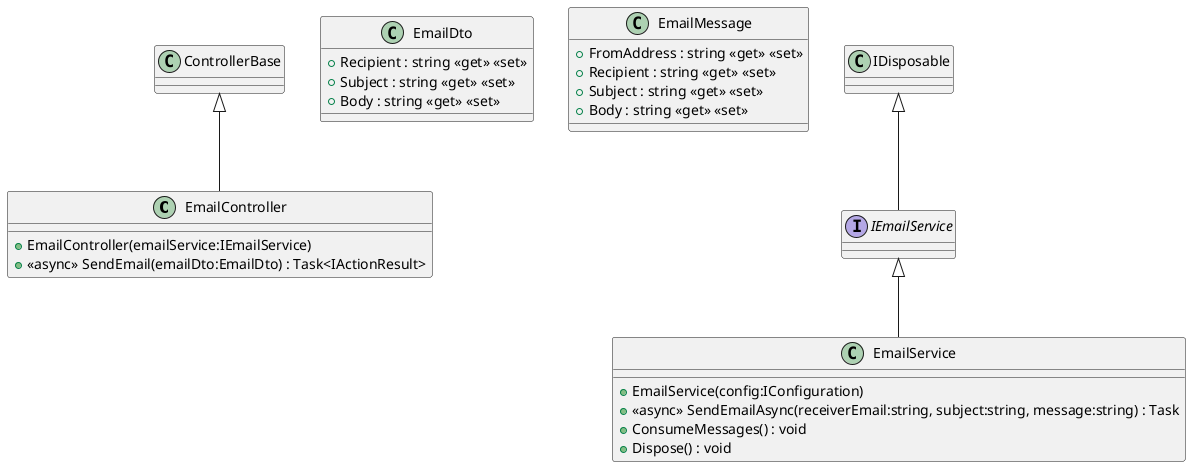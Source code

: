 @startuml
class EmailController {
    + EmailController(emailService:IEmailService)
    + <<async>> SendEmail(emailDto:EmailDto) : Task<IActionResult>
}
ControllerBase <|-- EmailController
class EmailDto {
    + Recipient : string <<get>> <<set>>
    + Subject : string <<get>> <<set>>
    + Body : string <<get>> <<set>>
}
class EmailMessage {
    + FromAddress : string <<get>> <<set>>
    + Recipient : string <<get>> <<set>>
    + Subject : string <<get>> <<set>>
    + Body : string <<get>> <<set>>
}
class EmailService {
    + EmailService(config:IConfiguration)
    + <<async>> SendEmailAsync(receiverEmail:string, subject:string, message:string) : Task
    + ConsumeMessages() : void
    + Dispose() : void
}
IEmailService <|-- EmailService
interface IEmailService {
}
IDisposable <|-- IEmailService
@enduml
